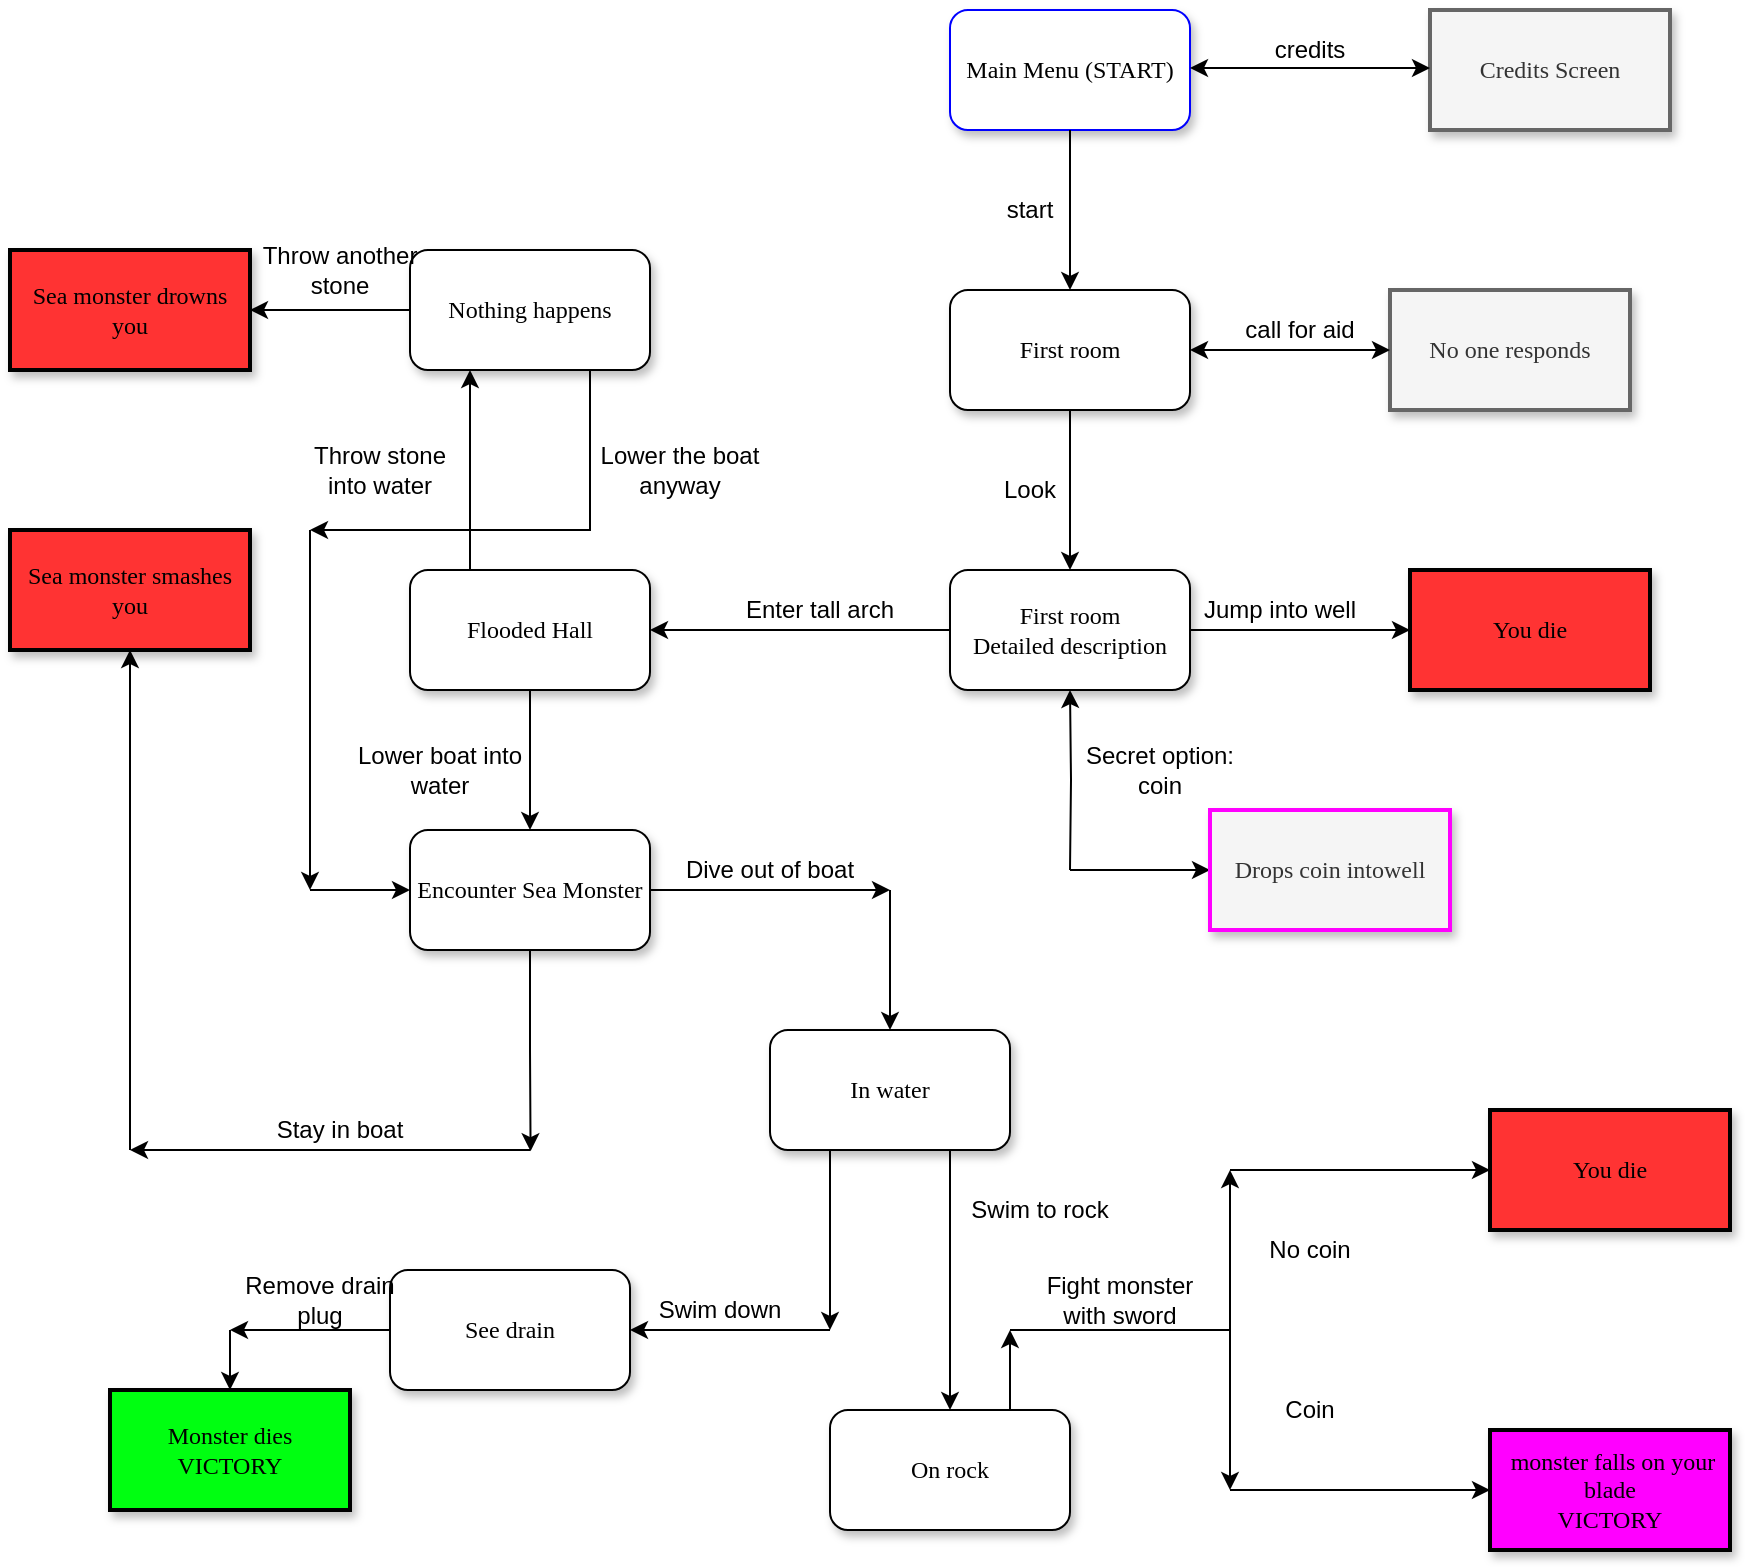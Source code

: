 <mxfile version="12.1.3" type="onedrive" pages="1"><diagram name="Page-1" id="10a91c8b-09ff-31b1-d368-03940ed4cc9e"><mxGraphModel dx="1463" dy="801" grid="0" gridSize="10" guides="1" tooltips="1" connect="1" arrows="1" fold="1" page="1" pageScale="1" pageWidth="1100" pageHeight="850" background="#ffffff" math="0" shadow="0"><root><mxCell id="0"/><mxCell id="1" parent="0"/><mxCell id="62893188c0fa7362-1" value="&lt;div&gt;Main Menu (START)&lt;/div&gt;" style="whiteSpace=wrap;html=1;rounded=1;shadow=1;labelBackgroundColor=none;strokeColor=#0000FF;strokeWidth=1;fillColor=#ffffff;fontFamily=Verdana;fontSize=12;fontColor=#000000;align=center;" parent="1" vertex="1"><mxGeometry x="500" y="60" width="120" height="60" as="geometry"/></mxCell><mxCell id="62893188c0fa7362-4" value="credits" style="rounded=0;html=1;labelBackgroundColor=none;startArrow=none;startFill=0;startSize=5;endArrow=none;endFill=0;endSize=5;jettySize=auto;orthogonalLoop=1;strokeColor=#000000;strokeWidth=1;fontFamily=Verdana;fontSize=12;fontColor=#000000;exitX=1;exitY=0.5;exitDx=0;exitDy=0;" parent="1" source="CuWnUetZfW18yZXBImRe-3" edge="1"><mxGeometry x="-0.3" y="13" relative="1" as="geometry"><mxPoint as="offset"/><mxPoint x="760" y="90" as="targetPoint"/></mxGeometry></mxCell><mxCell id="CuWnUetZfW18yZXBImRe-3" value="Credits Screen" style="whiteSpace=wrap;html=1;rounded=0;shadow=1;labelBackgroundColor=none;strokeColor=#666666;strokeWidth=2;fillColor=#f5f5f5;fontFamily=Verdana;fontSize=12;fontColor=#333333;align=center;" vertex="1" parent="1"><mxGeometry x="740" y="60" width="120" height="60" as="geometry"/></mxCell><mxCell id="CuWnUetZfW18yZXBImRe-5" value="First room" style="whiteSpace=wrap;html=1;rounded=1;shadow=1;labelBackgroundColor=none;strokeColor=#000000;strokeWidth=1;fillColor=#ffffff;fontFamily=Verdana;fontSize=12;fontColor=#000000;align=center;" vertex="1" parent="1"><mxGeometry x="500" y="200" width="120" height="60" as="geometry"/></mxCell><mxCell id="CuWnUetZfW18yZXBImRe-6" value="No one responds" style="whiteSpace=wrap;html=1;rounded=0;shadow=1;labelBackgroundColor=none;strokeColor=#666666;strokeWidth=2;fillColor=#f5f5f5;fontFamily=Verdana;fontSize=12;fontColor=#333333;align=center;" vertex="1" parent="1"><mxGeometry x="720" y="200" width="120" height="60" as="geometry"/></mxCell><mxCell id="CuWnUetZfW18yZXBImRe-7" value="" style="endArrow=classic;startArrow=classic;html=1;entryX=0;entryY=0.5;entryDx=0;entryDy=0;exitX=1;exitY=0.5;exitDx=0;exitDy=0;" edge="1" parent="1" source="CuWnUetZfW18yZXBImRe-5" target="CuWnUetZfW18yZXBImRe-6"><mxGeometry width="50" height="50" relative="1" as="geometry"><mxPoint x="650" y="270" as="sourcePoint"/><mxPoint x="700" y="220" as="targetPoint"/><Array as="points"/></mxGeometry></mxCell><mxCell id="CuWnUetZfW18yZXBImRe-10" value="" style="endArrow=classic;startArrow=classic;html=1;exitX=1;exitY=0.5;exitDx=0;exitDy=0;entryX=0;entryY=0.5;entryDx=0;entryDy=0;" edge="1" parent="1"><mxGeometry width="50" height="50" relative="1" as="geometry"><mxPoint x="620" y="89" as="sourcePoint"/><mxPoint x="740" y="89" as="targetPoint"/><Array as="points"><mxPoint x="700" y="89"/></Array></mxGeometry></mxCell><mxCell id="CuWnUetZfW18yZXBImRe-11" value="&lt;div&gt;credits&lt;/div&gt;" style="text;html=1;strokeColor=none;fillColor=none;align=center;verticalAlign=middle;whiteSpace=wrap;rounded=0;" vertex="1" parent="1"><mxGeometry x="660" y="70" width="40" height="20" as="geometry"/></mxCell><mxCell id="CuWnUetZfW18yZXBImRe-16" value="call for aid" style="text;html=1;strokeColor=none;fillColor=none;align=center;verticalAlign=middle;whiteSpace=wrap;rounded=0;" vertex="1" parent="1"><mxGeometry x="640" y="210" width="70" height="20" as="geometry"/></mxCell><mxCell id="CuWnUetZfW18yZXBImRe-20" value="&lt;div&gt;&lt;br&gt;&lt;/div&gt;" style="endArrow=classic;html=1;exitX=0.5;exitY=1;exitDx=0;exitDy=0;entryX=0.5;entryY=0;entryDx=0;entryDy=0;" edge="1" parent="1" source="62893188c0fa7362-1" target="CuWnUetZfW18yZXBImRe-5"><mxGeometry width="50" height="50" relative="1" as="geometry"><mxPoint x="520" y="185" as="sourcePoint"/><mxPoint x="570" y="135" as="targetPoint"/></mxGeometry></mxCell><mxCell id="CuWnUetZfW18yZXBImRe-21" value="&lt;div&gt;start&lt;/div&gt;" style="text;html=1;strokeColor=none;fillColor=none;align=center;verticalAlign=middle;whiteSpace=wrap;rounded=0;" vertex="1" parent="1"><mxGeometry x="520" y="150" width="40" height="20" as="geometry"/></mxCell><mxCell id="CuWnUetZfW18yZXBImRe-22" value="" style="endArrow=classic;html=1;" edge="1" parent="1"><mxGeometry width="50" height="50" relative="1" as="geometry"><mxPoint x="560" y="260" as="sourcePoint"/><mxPoint x="560" y="340" as="targetPoint"/></mxGeometry></mxCell><mxCell id="CuWnUetZfW18yZXBImRe-23" value="&lt;div&gt;Look&lt;/div&gt;" style="text;html=1;strokeColor=none;fillColor=none;align=center;verticalAlign=middle;whiteSpace=wrap;rounded=0;" vertex="1" parent="1"><mxGeometry x="520" y="290" width="40" height="20" as="geometry"/></mxCell><mxCell id="CuWnUetZfW18yZXBImRe-28" style="edgeStyle=orthogonalEdgeStyle;rounded=0;orthogonalLoop=1;jettySize=auto;html=1;" edge="1" parent="1" source="CuWnUetZfW18yZXBImRe-24"><mxGeometry relative="1" as="geometry"><mxPoint x="350" y="370" as="targetPoint"/></mxGeometry></mxCell><mxCell id="CuWnUetZfW18yZXBImRe-89" style="edgeStyle=orthogonalEdgeStyle;rounded=0;orthogonalLoop=1;jettySize=auto;html=1;entryX=0.5;entryY=1;entryDx=0;entryDy=0;" edge="1" parent="1" target="CuWnUetZfW18yZXBImRe-24"><mxGeometry relative="1" as="geometry"><mxPoint x="500" y="450" as="targetPoint"/><mxPoint x="560" y="490" as="sourcePoint"/></mxGeometry></mxCell><mxCell id="CuWnUetZfW18yZXBImRe-24" value="&lt;div&gt;First room&lt;br&gt;&lt;/div&gt;&lt;div&gt;Detailed description&lt;br&gt;&lt;/div&gt;" style="whiteSpace=wrap;html=1;rounded=1;shadow=1;labelBackgroundColor=none;strokeColor=#000000;strokeWidth=1;fillColor=#ffffff;fontFamily=Verdana;fontSize=12;fontColor=#000000;align=center;" vertex="1" parent="1"><mxGeometry x="500" y="340" width="120" height="60" as="geometry"/></mxCell><mxCell id="CuWnUetZfW18yZXBImRe-25" value="" style="endArrow=classic;html=1;exitX=1;exitY=0.5;exitDx=0;exitDy=0;" edge="1" parent="1" source="CuWnUetZfW18yZXBImRe-24"><mxGeometry width="50" height="50" relative="1" as="geometry"><mxPoint x="625" y="370" as="sourcePoint"/><mxPoint x="730" y="370" as="targetPoint"/></mxGeometry></mxCell><mxCell id="CuWnUetZfW18yZXBImRe-26" value="You die" style="whiteSpace=wrap;html=1;rounded=0;shadow=1;labelBackgroundColor=#FF3333;strokeColor=#000000;strokeWidth=2;fillColor=#FF3333;fontFamily=Verdana;fontSize=12;fontColor=#000000;align=center;labelBorderColor=#FF3333;" vertex="1" parent="1"><mxGeometry x="730" y="340" width="120" height="60" as="geometry"/></mxCell><mxCell id="CuWnUetZfW18yZXBImRe-27" value="Jump into well" style="text;html=1;strokeColor=none;fillColor=none;align=center;verticalAlign=middle;whiteSpace=wrap;rounded=0;" vertex="1" parent="1"><mxGeometry x="620" y="350" width="90" height="20" as="geometry"/></mxCell><mxCell id="CuWnUetZfW18yZXBImRe-30" value="Enter tall arch" style="text;html=1;strokeColor=none;fillColor=none;align=center;verticalAlign=middle;whiteSpace=wrap;rounded=0;" vertex="1" parent="1"><mxGeometry x="390" y="350" width="90" height="20" as="geometry"/></mxCell><mxCell id="CuWnUetZfW18yZXBImRe-32" style="edgeStyle=orthogonalEdgeStyle;rounded=0;orthogonalLoop=1;jettySize=auto;html=1;exitX=0.25;exitY=0;exitDx=0;exitDy=0;entryX=0.25;entryY=1;entryDx=0;entryDy=0;" edge="1" parent="1" source="CuWnUetZfW18yZXBImRe-31" target="CuWnUetZfW18yZXBImRe-42"><mxGeometry relative="1" as="geometry"><mxPoint x="290" y="240" as="targetPoint"/></mxGeometry></mxCell><mxCell id="CuWnUetZfW18yZXBImRe-37" style="edgeStyle=orthogonalEdgeStyle;rounded=0;orthogonalLoop=1;jettySize=auto;html=1;entryX=0.5;entryY=0;entryDx=0;entryDy=0;" edge="1" parent="1" source="CuWnUetZfW18yZXBImRe-31" target="CuWnUetZfW18yZXBImRe-36"><mxGeometry relative="1" as="geometry"/></mxCell><mxCell id="CuWnUetZfW18yZXBImRe-31" value="Flooded Hall" style="whiteSpace=wrap;html=1;rounded=1;shadow=1;labelBackgroundColor=none;strokeColor=#000000;strokeWidth=1;fillColor=#ffffff;fontFamily=Verdana;fontSize=12;fontColor=#000000;align=center;" vertex="1" parent="1"><mxGeometry x="230" y="340" width="120" height="60" as="geometry"/></mxCell><mxCell id="CuWnUetZfW18yZXBImRe-33" value="&lt;div&gt;Throw stone into water&lt;/div&gt;" style="text;html=1;strokeColor=none;fillColor=none;align=center;verticalAlign=middle;whiteSpace=wrap;rounded=0;" vertex="1" parent="1"><mxGeometry x="170" y="280" width="90" height="20" as="geometry"/></mxCell><mxCell id="CuWnUetZfW18yZXBImRe-34" value="Sea monster drowns you" style="whiteSpace=wrap;html=1;rounded=0;shadow=1;labelBackgroundColor=#FF3333;strokeColor=#000000;strokeWidth=2;fillColor=#FF3333;fontFamily=Verdana;fontSize=12;fontColor=#000000;align=center;labelBorderColor=#FF3333;" vertex="1" parent="1"><mxGeometry x="30" y="180" width="120" height="60" as="geometry"/></mxCell><mxCell id="CuWnUetZfW18yZXBImRe-52" style="edgeStyle=orthogonalEdgeStyle;rounded=0;orthogonalLoop=1;jettySize=auto;html=1;exitX=0.5;exitY=1;exitDx=0;exitDy=0;entryX=0.5;entryY=0;entryDx=0;entryDy=0;" edge="1" parent="1" source="CuWnUetZfW18yZXBImRe-36"><mxGeometry relative="1" as="geometry"><mxPoint x="290.294" y="630.588" as="targetPoint"/></mxGeometry></mxCell><mxCell id="CuWnUetZfW18yZXBImRe-57" style="edgeStyle=orthogonalEdgeStyle;rounded=0;orthogonalLoop=1;jettySize=auto;html=1;" edge="1" parent="1" source="CuWnUetZfW18yZXBImRe-36"><mxGeometry relative="1" as="geometry"><mxPoint x="470" y="500" as="targetPoint"/></mxGeometry></mxCell><mxCell id="CuWnUetZfW18yZXBImRe-36" value="Encounter Sea Monster" style="whiteSpace=wrap;html=1;rounded=1;shadow=1;labelBackgroundColor=none;strokeColor=#000000;strokeWidth=1;fillColor=#ffffff;fontFamily=Verdana;fontSize=12;fontColor=#000000;align=center;" vertex="1" parent="1"><mxGeometry x="230" y="470" width="120" height="60" as="geometry"/></mxCell><mxCell id="CuWnUetZfW18yZXBImRe-41" value="Lower boat into water" style="text;html=1;strokeColor=none;fillColor=none;align=center;verticalAlign=middle;whiteSpace=wrap;rounded=0;" vertex="1" parent="1"><mxGeometry x="200" y="430" width="90" height="20" as="geometry"/></mxCell><mxCell id="CuWnUetZfW18yZXBImRe-44" style="edgeStyle=orthogonalEdgeStyle;rounded=0;orthogonalLoop=1;jettySize=auto;html=1;" edge="1" parent="1" source="CuWnUetZfW18yZXBImRe-42"><mxGeometry relative="1" as="geometry"><mxPoint x="180" y="320" as="targetPoint"/><Array as="points"><mxPoint x="320" y="270"/><mxPoint x="320" y="270"/></Array></mxGeometry></mxCell><mxCell id="CuWnUetZfW18yZXBImRe-42" value="Nothing happens" style="whiteSpace=wrap;html=1;rounded=1;shadow=1;labelBackgroundColor=none;strokeColor=#000000;strokeWidth=1;fillColor=#ffffff;fontFamily=Verdana;fontSize=12;fontColor=#000000;align=center;" vertex="1" parent="1"><mxGeometry x="230" y="180" width="120" height="60" as="geometry"/></mxCell><mxCell id="CuWnUetZfW18yZXBImRe-45" value="Lower the boat anyway" style="text;html=1;strokeColor=none;fillColor=none;align=center;verticalAlign=middle;whiteSpace=wrap;rounded=0;" vertex="1" parent="1"><mxGeometry x="320" y="280" width="90" height="20" as="geometry"/></mxCell><mxCell id="CuWnUetZfW18yZXBImRe-48" value="" style="endArrow=classic;html=1;" edge="1" parent="1"><mxGeometry width="50" height="50" relative="1" as="geometry"><mxPoint x="180" y="320" as="sourcePoint"/><mxPoint x="180" y="500" as="targetPoint"/><Array as="points"/></mxGeometry></mxCell><mxCell id="CuWnUetZfW18yZXBImRe-49" value="" style="endArrow=classic;html=1;entryX=0;entryY=0.5;entryDx=0;entryDy=0;" edge="1" parent="1" target="CuWnUetZfW18yZXBImRe-36"><mxGeometry width="50" height="50" relative="1" as="geometry"><mxPoint x="180" y="500" as="sourcePoint"/><mxPoint x="230" y="475" as="targetPoint"/></mxGeometry></mxCell><mxCell id="CuWnUetZfW18yZXBImRe-50" value="" style="endArrow=classic;html=1;exitX=0;exitY=0.5;exitDx=0;exitDy=0;entryX=1;entryY=0.5;entryDx=0;entryDy=0;" edge="1" parent="1" source="CuWnUetZfW18yZXBImRe-42" target="CuWnUetZfW18yZXBImRe-34"><mxGeometry width="50" height="50" relative="1" as="geometry"><mxPoint x="200" y="252.5" as="sourcePoint"/><mxPoint x="160" y="167.5" as="targetPoint"/><Array as="points"/></mxGeometry></mxCell><mxCell id="CuWnUetZfW18yZXBImRe-53" value="Stay in boat" style="text;html=1;strokeColor=none;fillColor=none;align=center;verticalAlign=middle;whiteSpace=wrap;rounded=0;" vertex="1" parent="1"><mxGeometry x="150" y="610" width="90" height="20" as="geometry"/></mxCell><mxCell id="CuWnUetZfW18yZXBImRe-55" value="" style="endArrow=classic;html=1;" edge="1" parent="1"><mxGeometry width="50" height="50" relative="1" as="geometry"><mxPoint x="290" y="630" as="sourcePoint"/><mxPoint x="90" y="630" as="targetPoint"/></mxGeometry></mxCell><mxCell id="CuWnUetZfW18yZXBImRe-56" value="" style="endArrow=classic;html=1;" edge="1" parent="1"><mxGeometry width="50" height="50" relative="1" as="geometry"><mxPoint x="90" y="630" as="sourcePoint"/><mxPoint x="90" y="380" as="targetPoint"/></mxGeometry></mxCell><mxCell id="CuWnUetZfW18yZXBImRe-58" value="In water" style="whiteSpace=wrap;html=1;rounded=1;shadow=1;labelBackgroundColor=none;strokeColor=#000000;strokeWidth=1;fillColor=#ffffff;fontFamily=Verdana;fontSize=12;fontColor=#000000;align=center;" vertex="1" parent="1"><mxGeometry x="410" y="570" width="120" height="60" as="geometry"/></mxCell><mxCell id="CuWnUetZfW18yZXBImRe-59" value="Dive out of boat" style="text;html=1;strokeColor=none;fillColor=none;align=center;verticalAlign=middle;whiteSpace=wrap;rounded=0;" vertex="1" parent="1"><mxGeometry x="365" y="480" width="90" height="20" as="geometry"/></mxCell><mxCell id="CuWnUetZfW18yZXBImRe-60" value="" style="endArrow=classic;html=1;entryX=0.5;entryY=0;entryDx=0;entryDy=0;" edge="1" parent="1" target="CuWnUetZfW18yZXBImRe-58"><mxGeometry width="50" height="50" relative="1" as="geometry"><mxPoint x="470" y="500" as="sourcePoint"/><mxPoint x="80" y="660" as="targetPoint"/></mxGeometry></mxCell><mxCell id="CuWnUetZfW18yZXBImRe-61" value="" style="endArrow=classic;html=1;exitX=0.25;exitY=1;exitDx=0;exitDy=0;" edge="1" parent="1" source="CuWnUetZfW18yZXBImRe-58"><mxGeometry width="50" height="50" relative="1" as="geometry"><mxPoint x="30" y="710" as="sourcePoint"/><mxPoint x="440" y="720" as="targetPoint"/></mxGeometry></mxCell><mxCell id="CuWnUetZfW18yZXBImRe-62" value="" style="endArrow=classic;html=1;entryX=1;entryY=0.5;entryDx=0;entryDy=0;" edge="1" parent="1" target="CuWnUetZfW18yZXBImRe-63"><mxGeometry width="50" height="50" relative="1" as="geometry"><mxPoint x="440" y="720" as="sourcePoint"/><mxPoint x="300" y="720" as="targetPoint"/></mxGeometry></mxCell><mxCell id="CuWnUetZfW18yZXBImRe-69" style="edgeStyle=orthogonalEdgeStyle;rounded=0;orthogonalLoop=1;jettySize=auto;html=1;" edge="1" parent="1" source="CuWnUetZfW18yZXBImRe-63"><mxGeometry relative="1" as="geometry"><mxPoint x="140" y="720" as="targetPoint"/></mxGeometry></mxCell><mxCell id="CuWnUetZfW18yZXBImRe-63" value="See drain" style="whiteSpace=wrap;html=1;rounded=1;shadow=1;labelBackgroundColor=none;strokeColor=#000000;strokeWidth=1;fillColor=#ffffff;fontFamily=Verdana;fontSize=12;fontColor=#000000;align=center;" vertex="1" parent="1"><mxGeometry x="220" y="690" width="120" height="60" as="geometry"/></mxCell><mxCell id="CuWnUetZfW18yZXBImRe-65" value="Swim down" style="text;html=1;strokeColor=none;fillColor=none;align=center;verticalAlign=middle;whiteSpace=wrap;rounded=0;" vertex="1" parent="1"><mxGeometry x="340" y="700" width="90" height="20" as="geometry"/></mxCell><mxCell id="CuWnUetZfW18yZXBImRe-66" value="" style="endArrow=classic;html=1;exitX=0.25;exitY=1;exitDx=0;exitDy=0;" edge="1" parent="1"><mxGeometry width="50" height="50" relative="1" as="geometry"><mxPoint x="500" y="630" as="sourcePoint"/><mxPoint x="500" y="760" as="targetPoint"/></mxGeometry></mxCell><mxCell id="CuWnUetZfW18yZXBImRe-67" value="On rock" style="whiteSpace=wrap;html=1;rounded=1;shadow=1;labelBackgroundColor=none;strokeColor=#000000;strokeWidth=1;fillColor=#ffffff;fontFamily=Verdana;fontSize=12;fontColor=#000000;align=center;" vertex="1" parent="1"><mxGeometry x="440" y="760" width="120" height="60" as="geometry"/></mxCell><mxCell id="CuWnUetZfW18yZXBImRe-68" value="No coin" style="text;html=1;strokeColor=none;fillColor=none;align=center;verticalAlign=middle;whiteSpace=wrap;rounded=0;" vertex="1" parent="1"><mxGeometry x="635" y="670" width="90" height="20" as="geometry"/></mxCell><mxCell id="CuWnUetZfW18yZXBImRe-74" value="" style="endArrow=classic;html=1;entryX=0.5;entryY=0;entryDx=0;entryDy=0;" edge="1" parent="1"><mxGeometry width="50" height="50" relative="1" as="geometry"><mxPoint x="140" y="720" as="sourcePoint"/><mxPoint x="140" y="750" as="targetPoint"/></mxGeometry></mxCell><mxCell id="CuWnUetZfW18yZXBImRe-75" value="Remove drain plug" style="text;html=1;strokeColor=none;fillColor=none;align=center;verticalAlign=middle;whiteSpace=wrap;rounded=0;" vertex="1" parent="1"><mxGeometry x="140" y="695" width="90" height="20" as="geometry"/></mxCell><mxCell id="CuWnUetZfW18yZXBImRe-76" value="&lt;div&gt;Monster dies&lt;/div&gt;&lt;div&gt;VICTORY&lt;br&gt;&lt;/div&gt;" style="whiteSpace=wrap;html=1;rounded=0;shadow=1;labelBackgroundColor=#00FF11;strokeColor=#000000;strokeWidth=2;fillColor=#00FF11;fontFamily=Verdana;fontSize=12;fontColor=#000000;align=center;labelBorderColor=#00FF11;" vertex="1" parent="1"><mxGeometry x="80" y="750" width="120" height="60" as="geometry"/></mxCell><mxCell id="CuWnUetZfW18yZXBImRe-77" value="&lt;div&gt;&amp;nbsp;monster falls on your blade&lt;/div&gt;&lt;div&gt;VICTORY&lt;br&gt;&lt;/div&gt;" style="whiteSpace=wrap;html=1;rounded=0;shadow=1;labelBackgroundColor=#FF00FF;strokeWidth=2;fontFamily=Verdana;fontSize=12;align=center;labelBorderColor=#FF00FF;fillColor=#FF00FF;" vertex="1" parent="1"><mxGeometry x="770" y="770" width="120" height="60" as="geometry"/></mxCell><mxCell id="CuWnUetZfW18yZXBImRe-78" value="" style="endArrow=classic;html=1;exitX=0.75;exitY=0;exitDx=0;exitDy=0;" edge="1" parent="1" source="CuWnUetZfW18yZXBImRe-67"><mxGeometry width="50" height="50" relative="1" as="geometry"><mxPoint x="510" y="640" as="sourcePoint"/><mxPoint x="530" y="720" as="targetPoint"/></mxGeometry></mxCell><mxCell id="CuWnUetZfW18yZXBImRe-80" value="" style="endArrow=classic;startArrow=classic;html=1;" edge="1" parent="1"><mxGeometry width="50" height="50" relative="1" as="geometry"><mxPoint x="640" y="800" as="sourcePoint"/><mxPoint x="640" y="640" as="targetPoint"/></mxGeometry></mxCell><mxCell id="CuWnUetZfW18yZXBImRe-81" value="" style="endArrow=none;html=1;" edge="1" parent="1"><mxGeometry width="50" height="50" relative="1" as="geometry"><mxPoint x="640" y="720" as="sourcePoint"/><mxPoint x="530" y="720" as="targetPoint"/></mxGeometry></mxCell><mxCell id="CuWnUetZfW18yZXBImRe-82" value="Swim to rock" style="text;html=1;strokeColor=none;fillColor=none;align=center;verticalAlign=middle;whiteSpace=wrap;rounded=0;" vertex="1" parent="1"><mxGeometry x="500" y="650" width="90" height="20" as="geometry"/></mxCell><mxCell id="CuWnUetZfW18yZXBImRe-83" value="Coin" style="text;html=1;strokeColor=none;fillColor=none;align=center;verticalAlign=middle;whiteSpace=wrap;rounded=0;" vertex="1" parent="1"><mxGeometry x="635" y="750" width="90" height="20" as="geometry"/></mxCell><mxCell id="CuWnUetZfW18yZXBImRe-84" value="Fight monster with sword" style="text;html=1;strokeColor=none;fillColor=none;align=center;verticalAlign=middle;whiteSpace=wrap;rounded=0;" vertex="1" parent="1"><mxGeometry x="540" y="695" width="90" height="20" as="geometry"/></mxCell><mxCell id="CuWnUetZfW18yZXBImRe-86" value="" style="endArrow=classic;html=1;" edge="1" parent="1"><mxGeometry width="50" height="50" relative="1" as="geometry"><mxPoint x="640" y="800" as="sourcePoint"/><mxPoint x="770" y="800" as="targetPoint"/></mxGeometry></mxCell><mxCell id="CuWnUetZfW18yZXBImRe-87" value="" style="endArrow=classic;html=1;" edge="1" parent="1"><mxGeometry width="50" height="50" relative="1" as="geometry"><mxPoint x="640" y="640" as="sourcePoint"/><mxPoint x="770" y="640" as="targetPoint"/></mxGeometry></mxCell><mxCell id="CuWnUetZfW18yZXBImRe-88" value="You die" style="whiteSpace=wrap;html=1;rounded=0;shadow=1;labelBackgroundColor=#FF3333;strokeColor=#000000;strokeWidth=2;fillColor=#FF3333;fontFamily=Verdana;fontSize=12;fontColor=#000000;align=center;labelBorderColor=#FF3333;" vertex="1" parent="1"><mxGeometry x="770" y="610" width="120" height="60" as="geometry"/></mxCell><mxCell id="CuWnUetZfW18yZXBImRe-90" value="" style="endArrow=classic;html=1;" edge="1" parent="1"><mxGeometry width="50" height="50" relative="1" as="geometry"><mxPoint x="560" y="490" as="sourcePoint"/><mxPoint x="630" y="490" as="targetPoint"/></mxGeometry></mxCell><mxCell id="CuWnUetZfW18yZXBImRe-91" value="Drops coin intowell" style="whiteSpace=wrap;html=1;rounded=0;shadow=1;labelBackgroundColor=none;strokeColor=#FF00FF;strokeWidth=2;fillColor=#f5f5f5;fontFamily=Verdana;fontSize=12;fontColor=#333333;align=center;" vertex="1" parent="1"><mxGeometry x="630" y="460" width="120" height="60" as="geometry"/></mxCell><mxCell id="CuWnUetZfW18yZXBImRe-92" value="Secret option: coin" style="text;html=1;strokeColor=none;fillColor=none;align=center;verticalAlign=middle;whiteSpace=wrap;rounded=0;" vertex="1" parent="1"><mxGeometry x="560" y="430" width="90" height="20" as="geometry"/></mxCell><mxCell id="CuWnUetZfW18yZXBImRe-93" value="Throw another stone" style="text;html=1;strokeColor=none;fillColor=none;align=center;verticalAlign=middle;whiteSpace=wrap;rounded=0;" vertex="1" parent="1"><mxGeometry x="150" y="180" width="90" height="20" as="geometry"/></mxCell><mxCell id="CuWnUetZfW18yZXBImRe-99" value="Sea monster smashes you" style="whiteSpace=wrap;html=1;rounded=0;shadow=1;labelBackgroundColor=#FF3333;strokeColor=#000000;strokeWidth=2;fillColor=#FF3333;fontFamily=Verdana;fontSize=12;fontColor=#000000;align=center;labelBorderColor=#FF3333;" vertex="1" parent="1"><mxGeometry x="30" y="320" width="120" height="60" as="geometry"/></mxCell></root></mxGraphModel></diagram></mxfile>